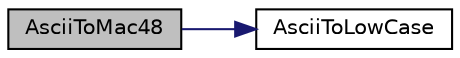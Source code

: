 digraph "AsciiToMac48"
{
  edge [fontname="Helvetica",fontsize="10",labelfontname="Helvetica",labelfontsize="10"];
  node [fontname="Helvetica",fontsize="10",shape=record];
  rankdir="LR";
  Node1 [label="AsciiToMac48",height=0.2,width=0.4,color="black", fillcolor="grey75", style="filled", fontcolor="black"];
  Node1 -> Node2 [color="midnightblue",fontsize="10",style="solid"];
  Node2 [label="AsciiToLowCase",height=0.2,width=0.4,color="black", fillcolor="white", style="filled",URL="$d8/d8f/tap-creator_8cc.html#ac8511bf2d0acbb99fa4b9a0662b1000c"];
}
